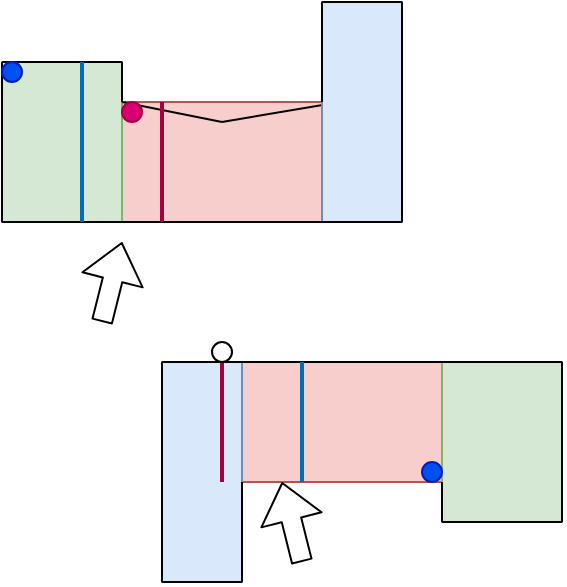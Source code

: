 <mxfile version="13.9.2" type="github">
  <diagram id="SNSVXGH9BnDzPArwe3A-" name="Page-1">
    <mxGraphModel dx="810" dy="877" grid="1" gridSize="10" guides="1" tooltips="1" connect="1" arrows="1" fold="1" page="1" pageScale="1" pageWidth="850" pageHeight="1100" math="0" shadow="0">
      <root>
        <mxCell id="0" />
        <mxCell id="1" parent="0" />
        <mxCell id="7JbKkaQA1GK2c_iS6zvy-1" value="" style="shape=flexArrow;endArrow=classic;html=1;" edge="1" parent="1">
          <mxGeometry width="50" height="50" relative="1" as="geometry">
            <mxPoint x="360" y="710" as="sourcePoint" />
            <mxPoint x="370" y="670" as="targetPoint" />
          </mxGeometry>
        </mxCell>
        <mxCell id="7JbKkaQA1GK2c_iS6zvy-10" value="" style="group" vertex="1" connectable="0" parent="1">
          <mxGeometry x="310" y="550" width="200" height="110" as="geometry" />
        </mxCell>
        <mxCell id="7JbKkaQA1GK2c_iS6zvy-17" value="" style="rounded=0;whiteSpace=wrap;html=1;strokeWidth=1;fillColor=#f8cecc;strokeColor=#b85450;" vertex="1" parent="7JbKkaQA1GK2c_iS6zvy-10">
          <mxGeometry x="60" y="50" width="100" height="60" as="geometry" />
        </mxCell>
        <mxCell id="7JbKkaQA1GK2c_iS6zvy-19" value="" style="rounded=0;whiteSpace=wrap;html=1;strokeWidth=1;fillColor=#d5e8d4;strokeColor=#82b366;" vertex="1" parent="7JbKkaQA1GK2c_iS6zvy-10">
          <mxGeometry y="30" width="60" height="80" as="geometry" />
        </mxCell>
        <mxCell id="7JbKkaQA1GK2c_iS6zvy-15" value="" style="rounded=0;whiteSpace=wrap;html=1;strokeWidth=1;fillColor=#dae8fc;strokeColor=#6c8ebf;" vertex="1" parent="7JbKkaQA1GK2c_iS6zvy-10">
          <mxGeometry x="160" width="40" height="110" as="geometry" />
        </mxCell>
        <mxCell id="7JbKkaQA1GK2c_iS6zvy-2" value="" style="endArrow=none;html=1;" edge="1" parent="7JbKkaQA1GK2c_iS6zvy-10">
          <mxGeometry width="50" height="50" relative="1" as="geometry">
            <mxPoint x="60" y="50" as="sourcePoint" />
            <mxPoint x="110" y="60" as="targetPoint" />
          </mxGeometry>
        </mxCell>
        <mxCell id="7JbKkaQA1GK2c_iS6zvy-3" value="" style="endArrow=none;html=1;" edge="1" parent="7JbKkaQA1GK2c_iS6zvy-10">
          <mxGeometry width="50" height="50" relative="1" as="geometry">
            <mxPoint x="160" y="50" as="sourcePoint" />
            <mxPoint x="160" as="targetPoint" />
          </mxGeometry>
        </mxCell>
        <mxCell id="7JbKkaQA1GK2c_iS6zvy-4" value="" style="endArrow=none;html=1;" edge="1" parent="7JbKkaQA1GK2c_iS6zvy-10">
          <mxGeometry width="50" height="50" relative="1" as="geometry">
            <mxPoint x="200" y="110" as="sourcePoint" />
            <mxPoint x="200" as="targetPoint" />
          </mxGeometry>
        </mxCell>
        <mxCell id="7JbKkaQA1GK2c_iS6zvy-5" value="" style="endArrow=none;html=1;" edge="1" parent="7JbKkaQA1GK2c_iS6zvy-10">
          <mxGeometry width="50" height="50" relative="1" as="geometry">
            <mxPoint y="110" as="sourcePoint" />
            <mxPoint x="200" y="110" as="targetPoint" />
          </mxGeometry>
        </mxCell>
        <mxCell id="7JbKkaQA1GK2c_iS6zvy-6" value="" style="endArrow=none;html=1;" edge="1" parent="7JbKkaQA1GK2c_iS6zvy-10">
          <mxGeometry width="50" height="50" relative="1" as="geometry">
            <mxPoint y="110" as="sourcePoint" />
            <mxPoint y="30" as="targetPoint" />
          </mxGeometry>
        </mxCell>
        <mxCell id="7JbKkaQA1GK2c_iS6zvy-7" value="" style="endArrow=none;html=1;" edge="1" parent="7JbKkaQA1GK2c_iS6zvy-10">
          <mxGeometry width="50" height="50" relative="1" as="geometry">
            <mxPoint x="60" y="50" as="sourcePoint" />
            <mxPoint x="60" y="30" as="targetPoint" />
          </mxGeometry>
        </mxCell>
        <mxCell id="7JbKkaQA1GK2c_iS6zvy-8" value="" style="endArrow=none;html=1;" edge="1" parent="7JbKkaQA1GK2c_iS6zvy-10">
          <mxGeometry width="50" height="50" relative="1" as="geometry">
            <mxPoint y="30" as="sourcePoint" />
            <mxPoint x="60" y="30" as="targetPoint" />
          </mxGeometry>
        </mxCell>
        <mxCell id="7JbKkaQA1GK2c_iS6zvy-9" value="" style="endArrow=none;html=1;" edge="1" parent="7JbKkaQA1GK2c_iS6zvy-10">
          <mxGeometry width="50" height="50" relative="1" as="geometry">
            <mxPoint x="160" as="sourcePoint" />
            <mxPoint x="200" as="targetPoint" />
          </mxGeometry>
        </mxCell>
        <mxCell id="7JbKkaQA1GK2c_iS6zvy-23" value="" style="endArrow=none;html=1;fillColor=#d80073;strokeColor=#A50040;strokeWidth=2;" edge="1" parent="7JbKkaQA1GK2c_iS6zvy-10">
          <mxGeometry width="50" height="50" relative="1" as="geometry">
            <mxPoint x="80" y="110" as="sourcePoint" />
            <mxPoint x="80" y="50" as="targetPoint" />
          </mxGeometry>
        </mxCell>
        <mxCell id="7JbKkaQA1GK2c_iS6zvy-22" value="" style="endArrow=none;html=1;fillColor=#1ba1e2;strokeColor=#006EAF;strokeWidth=2;" edge="1" parent="7JbKkaQA1GK2c_iS6zvy-10">
          <mxGeometry width="50" height="50" relative="1" as="geometry">
            <mxPoint x="40" y="110" as="sourcePoint" />
            <mxPoint x="40" y="30" as="targetPoint" />
          </mxGeometry>
        </mxCell>
        <mxCell id="7JbKkaQA1GK2c_iS6zvy-27" value="" style="ellipse;whiteSpace=wrap;html=1;aspect=fixed;strokeWidth=1;fillColor=#0050ef;strokeColor=#001DBC;fontColor=#ffffff;" vertex="1" parent="7JbKkaQA1GK2c_iS6zvy-10">
          <mxGeometry y="30" width="10" height="10" as="geometry" />
        </mxCell>
        <mxCell id="7JbKkaQA1GK2c_iS6zvy-34" value="" style="ellipse;whiteSpace=wrap;html=1;aspect=fixed;strokeWidth=1;fillColor=#d80073;strokeColor=#A50040;fontColor=#ffffff;" vertex="1" parent="7JbKkaQA1GK2c_iS6zvy-10">
          <mxGeometry x="60" y="50" width="10" height="10" as="geometry" />
        </mxCell>
        <mxCell id="7JbKkaQA1GK2c_iS6zvy-20" value="" style="endArrow=none;html=1;entryX=-0.012;entryY=0.469;entryDx=0;entryDy=0;entryPerimeter=0;" edge="1" parent="1" target="7JbKkaQA1GK2c_iS6zvy-15">
          <mxGeometry width="50" height="50" relative="1" as="geometry">
            <mxPoint x="420" y="610" as="sourcePoint" />
            <mxPoint x="540" y="730" as="targetPoint" />
          </mxGeometry>
        </mxCell>
        <mxCell id="7JbKkaQA1GK2c_iS6zvy-35" value="" style="group;rotation=-180;" vertex="1" connectable="0" parent="1">
          <mxGeometry x="390" y="730" width="200" height="110" as="geometry" />
        </mxCell>
        <mxCell id="7JbKkaQA1GK2c_iS6zvy-36" value="" style="rounded=0;whiteSpace=wrap;html=1;strokeWidth=1;fillColor=#f8cecc;strokeColor=#b85450;rotation=-180;" vertex="1" parent="7JbKkaQA1GK2c_iS6zvy-35">
          <mxGeometry x="40" width="100" height="60" as="geometry" />
        </mxCell>
        <mxCell id="7JbKkaQA1GK2c_iS6zvy-37" value="" style="rounded=0;whiteSpace=wrap;html=1;strokeWidth=1;fillColor=#d5e8d4;strokeColor=#82b366;rotation=-180;" vertex="1" parent="7JbKkaQA1GK2c_iS6zvy-35">
          <mxGeometry x="140" width="60" height="80" as="geometry" />
        </mxCell>
        <mxCell id="7JbKkaQA1GK2c_iS6zvy-38" value="" style="rounded=0;whiteSpace=wrap;html=1;strokeWidth=1;fillColor=#dae8fc;strokeColor=#6c8ebf;rotation=-180;" vertex="1" parent="7JbKkaQA1GK2c_iS6zvy-35">
          <mxGeometry width="40" height="110" as="geometry" />
        </mxCell>
        <mxCell id="7JbKkaQA1GK2c_iS6zvy-40" value="" style="endArrow=none;html=1;" edge="1" parent="7JbKkaQA1GK2c_iS6zvy-35">
          <mxGeometry width="50" height="50" relative="1" as="geometry">
            <mxPoint x="40" y="60" as="sourcePoint" />
            <mxPoint x="40" y="110" as="targetPoint" />
          </mxGeometry>
        </mxCell>
        <mxCell id="7JbKkaQA1GK2c_iS6zvy-41" value="" style="endArrow=none;html=1;" edge="1" parent="7JbKkaQA1GK2c_iS6zvy-35">
          <mxGeometry width="50" height="50" relative="1" as="geometry">
            <mxPoint as="sourcePoint" />
            <mxPoint y="110" as="targetPoint" />
          </mxGeometry>
        </mxCell>
        <mxCell id="7JbKkaQA1GK2c_iS6zvy-42" value="" style="endArrow=none;html=1;" edge="1" parent="7JbKkaQA1GK2c_iS6zvy-35">
          <mxGeometry width="50" height="50" relative="1" as="geometry">
            <mxPoint x="200" as="sourcePoint" />
            <mxPoint as="targetPoint" />
          </mxGeometry>
        </mxCell>
        <mxCell id="7JbKkaQA1GK2c_iS6zvy-43" value="" style="endArrow=none;html=1;" edge="1" parent="7JbKkaQA1GK2c_iS6zvy-35">
          <mxGeometry width="50" height="50" relative="1" as="geometry">
            <mxPoint x="200" as="sourcePoint" />
            <mxPoint x="200" y="80" as="targetPoint" />
          </mxGeometry>
        </mxCell>
        <mxCell id="7JbKkaQA1GK2c_iS6zvy-44" value="" style="endArrow=none;html=1;" edge="1" parent="7JbKkaQA1GK2c_iS6zvy-35">
          <mxGeometry width="50" height="50" relative="1" as="geometry">
            <mxPoint x="140" y="60" as="sourcePoint" />
            <mxPoint x="140" y="80" as="targetPoint" />
          </mxGeometry>
        </mxCell>
        <mxCell id="7JbKkaQA1GK2c_iS6zvy-45" value="" style="endArrow=none;html=1;" edge="1" parent="7JbKkaQA1GK2c_iS6zvy-35">
          <mxGeometry width="50" height="50" relative="1" as="geometry">
            <mxPoint x="200" y="80" as="sourcePoint" />
            <mxPoint x="140" y="80" as="targetPoint" />
          </mxGeometry>
        </mxCell>
        <mxCell id="7JbKkaQA1GK2c_iS6zvy-46" value="" style="endArrow=none;html=1;" edge="1" parent="7JbKkaQA1GK2c_iS6zvy-35">
          <mxGeometry width="50" height="50" relative="1" as="geometry">
            <mxPoint x="40" y="110" as="sourcePoint" />
            <mxPoint y="110" as="targetPoint" />
          </mxGeometry>
        </mxCell>
        <mxCell id="7JbKkaQA1GK2c_iS6zvy-47" value="" style="endArrow=none;html=1;fillColor=#d80073;strokeColor=#A50040;strokeWidth=2;" edge="1" parent="7JbKkaQA1GK2c_iS6zvy-35">
          <mxGeometry width="50" height="50" relative="1" as="geometry">
            <mxPoint x="30" as="sourcePoint" />
            <mxPoint x="30" y="60" as="targetPoint" />
          </mxGeometry>
        </mxCell>
        <mxCell id="7JbKkaQA1GK2c_iS6zvy-48" value="" style="endArrow=none;html=1;fillColor=#1ba1e2;strokeColor=#006EAF;strokeWidth=2;" edge="1" parent="7JbKkaQA1GK2c_iS6zvy-35">
          <mxGeometry width="50" height="50" relative="1" as="geometry">
            <mxPoint x="70" as="sourcePoint" />
            <mxPoint x="70" y="60" as="targetPoint" />
          </mxGeometry>
        </mxCell>
        <mxCell id="7JbKkaQA1GK2c_iS6zvy-52" value="" style="shape=flexArrow;endArrow=classic;html=1;" edge="1" parent="7JbKkaQA1GK2c_iS6zvy-35">
          <mxGeometry width="50" height="50" relative="1" as="geometry">
            <mxPoint x="70" y="100" as="sourcePoint" />
            <mxPoint x="60" y="60" as="targetPoint" />
          </mxGeometry>
        </mxCell>
        <mxCell id="7JbKkaQA1GK2c_iS6zvy-57" value="" style="ellipse;whiteSpace=wrap;html=1;aspect=fixed;strokeWidth=1;fillColor=#0050ef;strokeColor=#001DBC;fontColor=#ffffff;" vertex="1" parent="7JbKkaQA1GK2c_iS6zvy-35">
          <mxGeometry x="130" y="50" width="10" height="10" as="geometry" />
        </mxCell>
        <mxCell id="7JbKkaQA1GK2c_iS6zvy-54" value="" style="ellipse;whiteSpace=wrap;html=1;aspect=fixed;strokeWidth=1;fillColor=#ffffff;" vertex="1" parent="1">
          <mxGeometry x="415" y="720" width="10" height="10" as="geometry" />
        </mxCell>
      </root>
    </mxGraphModel>
  </diagram>
</mxfile>

